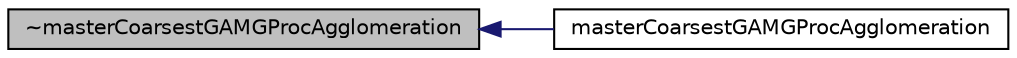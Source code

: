 digraph "~masterCoarsestGAMGProcAgglomeration"
{
  bgcolor="transparent";
  edge [fontname="Helvetica",fontsize="10",labelfontname="Helvetica",labelfontsize="10"];
  node [fontname="Helvetica",fontsize="10",shape=record];
  rankdir="LR";
  Node1 [label="~masterCoarsestGAMGProcAgglomeration",height=0.2,width=0.4,color="black", fillcolor="grey75", style="filled", fontcolor="black"];
  Node1 -> Node2 [dir="back",color="midnightblue",fontsize="10",style="solid",fontname="Helvetica"];
  Node2 [label="masterCoarsestGAMGProcAgglomeration",height=0.2,width=0.4,color="black",URL="$a01437.html#aedf4e751e0bd5bfb148a493a42e2cbc2",tooltip="Construct given agglomerator and controls. "];
}
